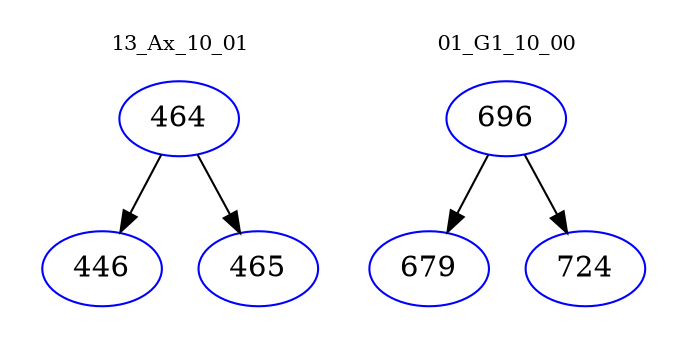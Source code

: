 digraph{
subgraph cluster_0 {
color = white
label = "13_Ax_10_01";
fontsize=10;
T0_464 [label="464", color="blue"]
T0_464 -> T0_446 [color="black"]
T0_446 [label="446", color="blue"]
T0_464 -> T0_465 [color="black"]
T0_465 [label="465", color="blue"]
}
subgraph cluster_1 {
color = white
label = "01_G1_10_00";
fontsize=10;
T1_696 [label="696", color="blue"]
T1_696 -> T1_679 [color="black"]
T1_679 [label="679", color="blue"]
T1_696 -> T1_724 [color="black"]
T1_724 [label="724", color="blue"]
}
}
